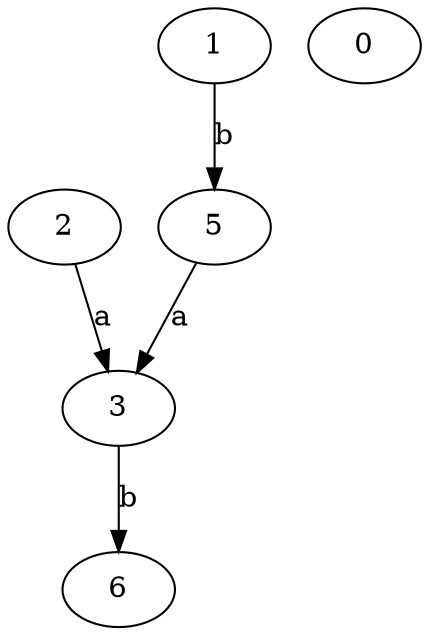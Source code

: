 strict digraph  {
2;
3;
0;
1;
5;
6;
2 -> 3  [label=a];
3 -> 6  [label=b];
1 -> 5  [label=b];
5 -> 3  [label=a];
}
